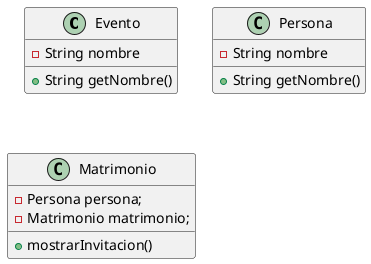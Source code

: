 @startuml
class Evento{
    - String nombre
    + String getNombre()
}
class Persona{
    - String nombre
    + String getNombre()
}
class Matrimonio {
    - Persona persona;
    - Matrimonio matrimonio;
    + mostrarInvitacion()
}


@enduml

